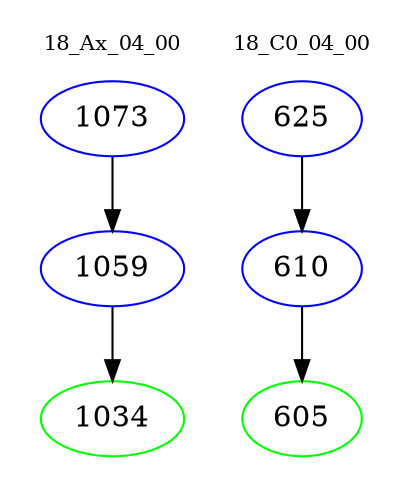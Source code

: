 digraph{
subgraph cluster_0 {
color = white
label = "18_Ax_04_00";
fontsize=10;
T0_1073 [label="1073", color="blue"]
T0_1073 -> T0_1059 [color="black"]
T0_1059 [label="1059", color="blue"]
T0_1059 -> T0_1034 [color="black"]
T0_1034 [label="1034", color="green"]
}
subgraph cluster_1 {
color = white
label = "18_C0_04_00";
fontsize=10;
T1_625 [label="625", color="blue"]
T1_625 -> T1_610 [color="black"]
T1_610 [label="610", color="blue"]
T1_610 -> T1_605 [color="black"]
T1_605 [label="605", color="green"]
}
}
